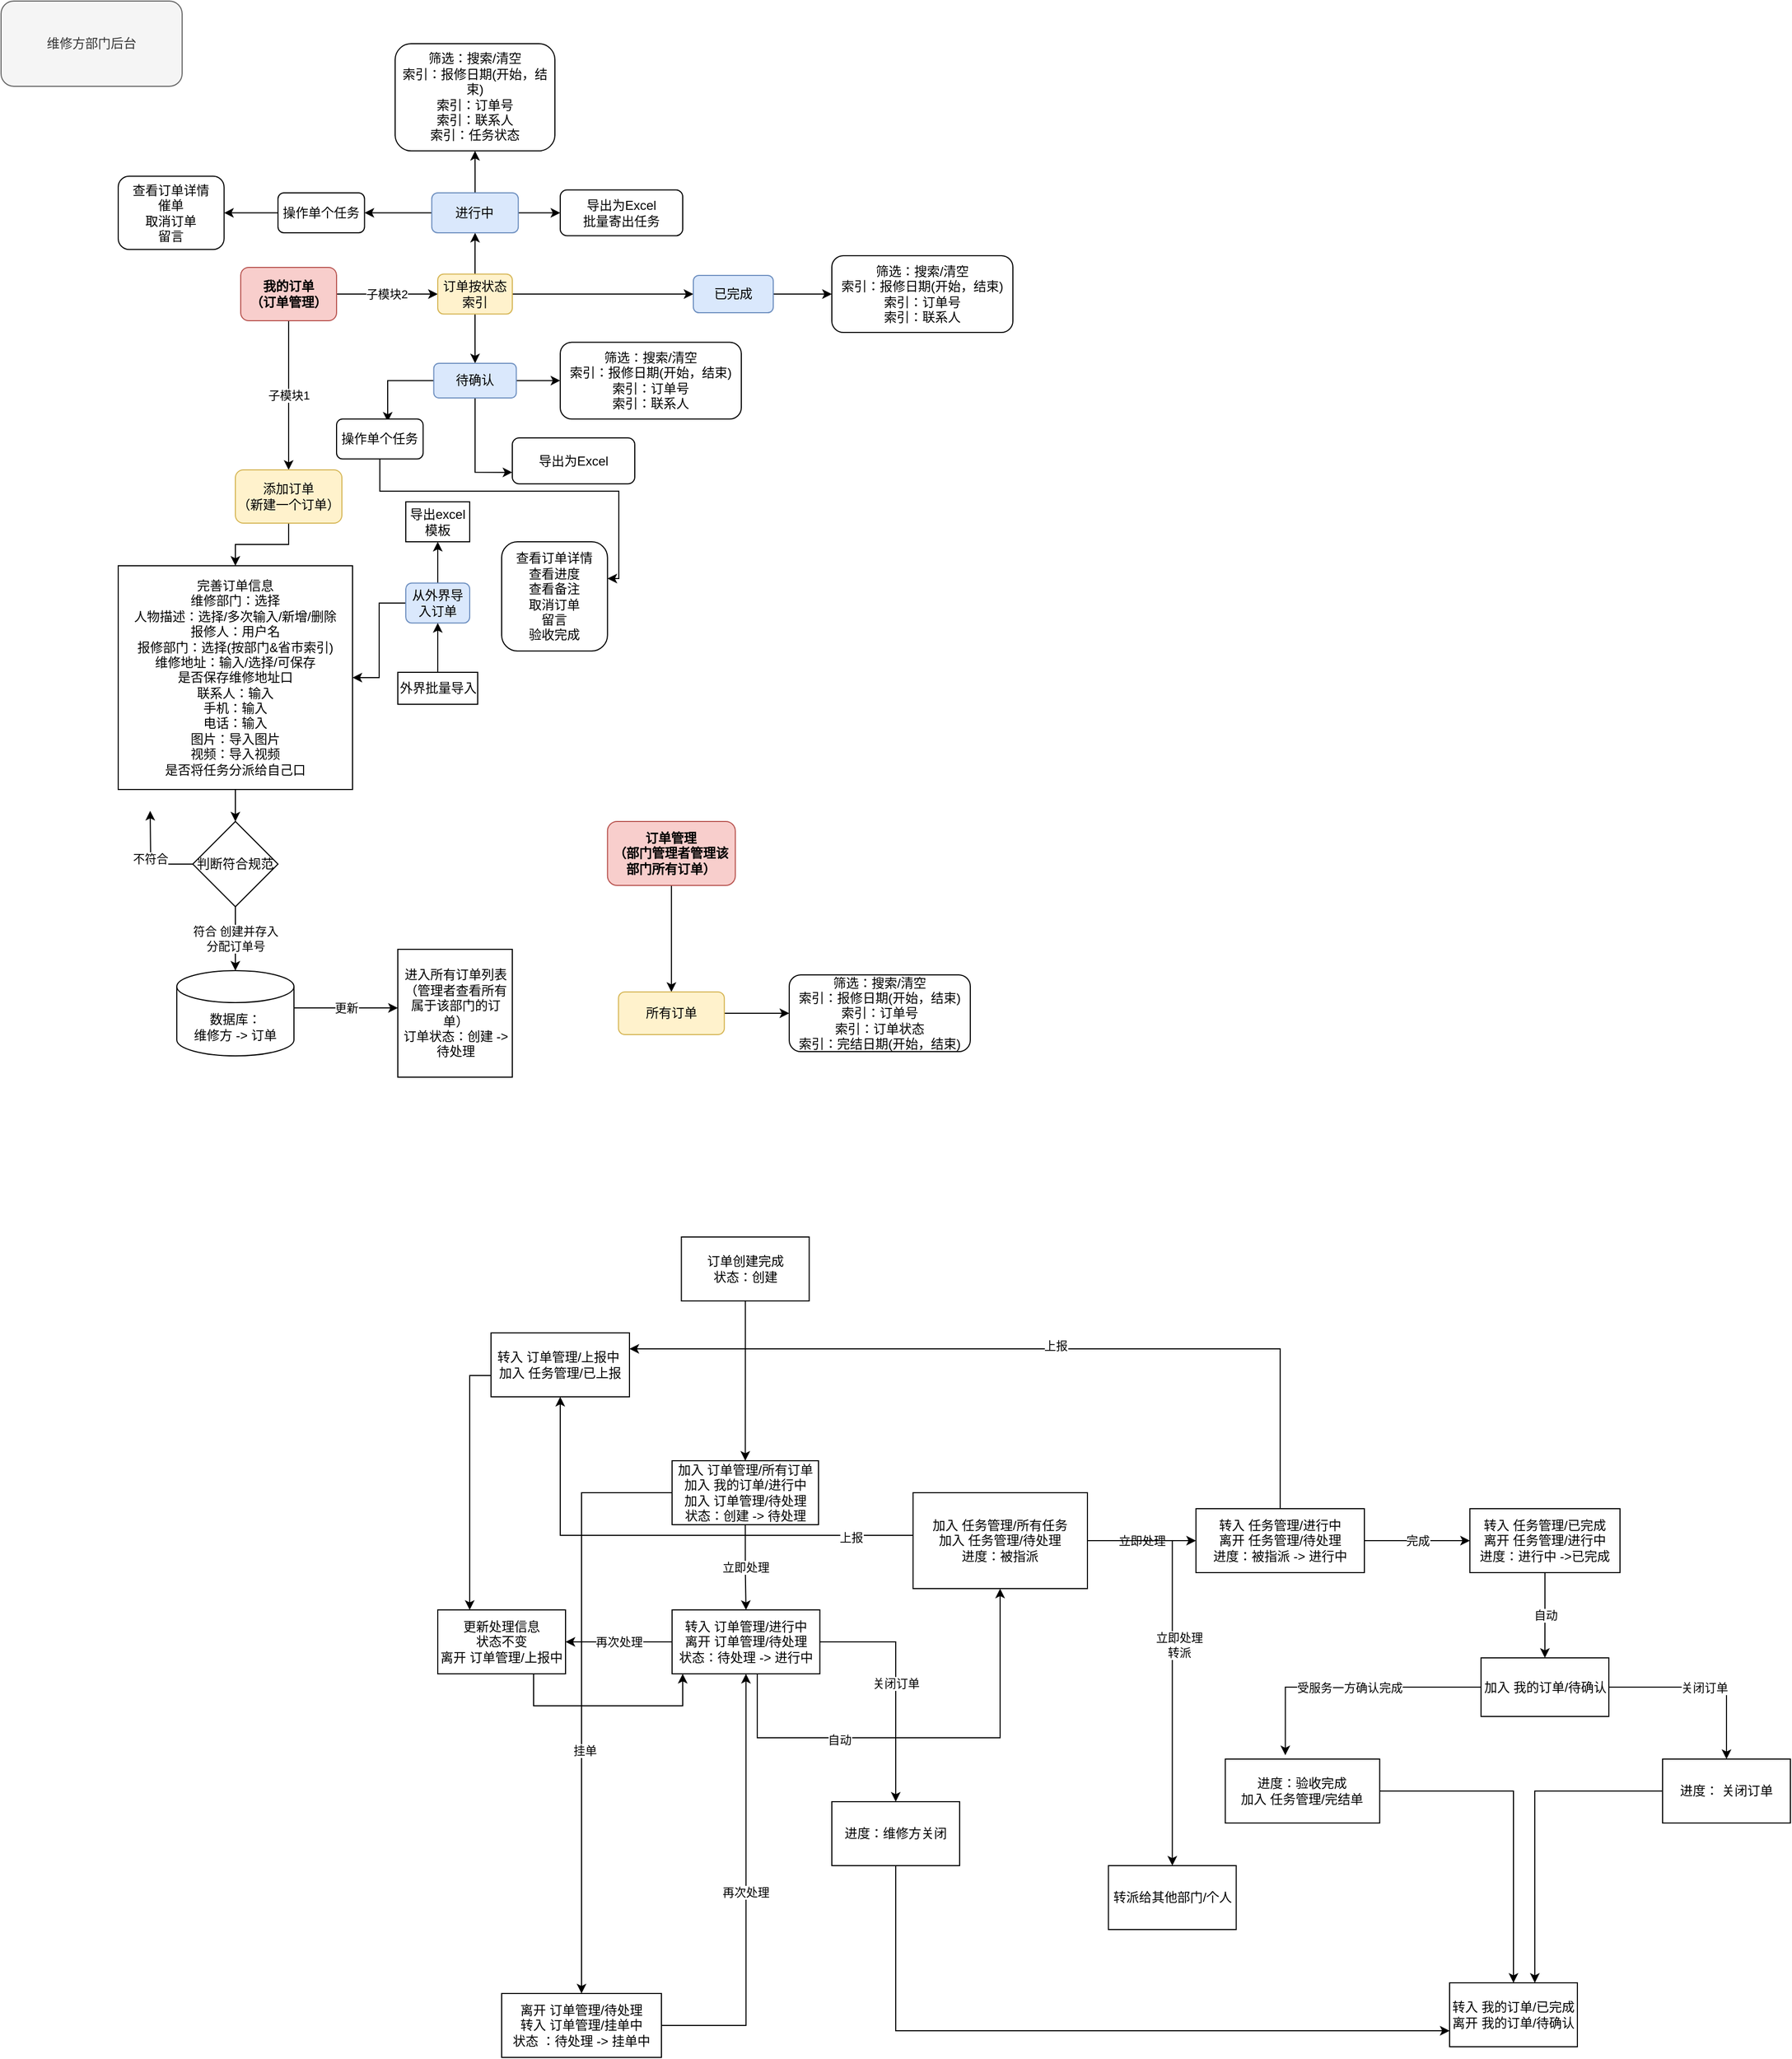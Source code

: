 <mxfile version="16.6.6" type="github">
  <diagram id="54ObcX62j0Vojws78k3j" name="第 1 页">
    <mxGraphModel dx="1422" dy="5439" grid="1" gridSize="10" guides="1" tooltips="1" connect="1" arrows="1" fold="1" page="1" pageScale="1" pageWidth="3300" pageHeight="4681" math="0" shadow="0">
      <root>
        <mxCell id="0" />
        <mxCell id="1" parent="0" />
        <mxCell id="uYWSh7QsJIrCf8qAet62-1" value="子模块1" style="edgeStyle=orthogonalEdgeStyle;rounded=0;orthogonalLoop=1;jettySize=auto;html=1;" parent="1" source="uYWSh7QsJIrCf8qAet62-3" target="uYWSh7QsJIrCf8qAet62-5" edge="1">
          <mxGeometry relative="1" as="geometry" />
        </mxCell>
        <mxCell id="uYWSh7QsJIrCf8qAet62-2" value="子模块2" style="edgeStyle=orthogonalEdgeStyle;rounded=0;orthogonalLoop=1;jettySize=auto;html=1;" parent="1" source="uYWSh7QsJIrCf8qAet62-3" target="uYWSh7QsJIrCf8qAet62-26" edge="1">
          <mxGeometry relative="1" as="geometry" />
        </mxCell>
        <mxCell id="uYWSh7QsJIrCf8qAet62-3" value="&lt;b&gt;我的订单&lt;br&gt;（订单管理）&lt;/b&gt;" style="rounded=1;whiteSpace=wrap;html=1;fillColor=#f8cecc;strokeColor=#b85450;" parent="1" vertex="1">
          <mxGeometry x="925" y="80" width="90" height="50" as="geometry" />
        </mxCell>
        <mxCell id="uYWSh7QsJIrCf8qAet62-4" value="" style="edgeStyle=orthogonalEdgeStyle;rounded=0;orthogonalLoop=1;jettySize=auto;html=1;" parent="1" source="uYWSh7QsJIrCf8qAet62-5" target="uYWSh7QsJIrCf8qAet62-7" edge="1">
          <mxGeometry relative="1" as="geometry" />
        </mxCell>
        <mxCell id="uYWSh7QsJIrCf8qAet62-5" value="添加订单&lt;br&gt;（新建一个订单）" style="rounded=1;whiteSpace=wrap;html=1;fillColor=#fff2cc;strokeColor=#d6b656;" parent="1" vertex="1">
          <mxGeometry x="920" y="270" width="100" height="50" as="geometry" />
        </mxCell>
        <mxCell id="uYWSh7QsJIrCf8qAet62-6" value="" style="edgeStyle=orthogonalEdgeStyle;rounded=0;orthogonalLoop=1;jettySize=auto;html=1;" parent="1" source="uYWSh7QsJIrCf8qAet62-7" target="uYWSh7QsJIrCf8qAet62-18" edge="1">
          <mxGeometry relative="1" as="geometry" />
        </mxCell>
        <mxCell id="uYWSh7QsJIrCf8qAet62-7" value="完善订单信息&lt;br&gt;维修部门：选择&lt;br&gt;人物描述：选择/多次输入/新增/删除&lt;br&gt;报修人：用户名&lt;br&gt;报修部门：选择(按部门&amp;amp;省市索引)&lt;br&gt;维修地址：输入/选择/可保存&lt;br&gt;是否保存维修地址口&lt;br&gt;联系人：输入&lt;br&gt;手机：输入&lt;br&gt;电话：输入&lt;br&gt;图片：导入图片&lt;br&gt;视频：导入视频&lt;br&gt;是否将任务分派给自己口&lt;br&gt;" style="whiteSpace=wrap;html=1;rounded=0;" parent="1" vertex="1">
          <mxGeometry x="810" y="360" width="220" height="210" as="geometry" />
        </mxCell>
        <mxCell id="uYWSh7QsJIrCf8qAet62-8" style="edgeStyle=orthogonalEdgeStyle;rounded=0;orthogonalLoop=1;jettySize=auto;html=1;exitX=0;exitY=0.5;exitDx=0;exitDy=0;entryX=1;entryY=0.5;entryDx=0;entryDy=0;" parent="1" source="uYWSh7QsJIrCf8qAet62-10" target="uYWSh7QsJIrCf8qAet62-7" edge="1">
          <mxGeometry relative="1" as="geometry">
            <mxPoint x="1060" y="383" as="targetPoint" />
          </mxGeometry>
        </mxCell>
        <mxCell id="uYWSh7QsJIrCf8qAet62-9" value="" style="edgeStyle=orthogonalEdgeStyle;rounded=0;orthogonalLoop=1;jettySize=auto;html=1;" parent="1" source="uYWSh7QsJIrCf8qAet62-10" target="uYWSh7QsJIrCf8qAet62-11" edge="1">
          <mxGeometry relative="1" as="geometry" />
        </mxCell>
        <mxCell id="uYWSh7QsJIrCf8qAet62-10" value="从外界导入订单" style="rounded=1;whiteSpace=wrap;html=1;fillColor=#dae8fc;strokeColor=#6c8ebf;" parent="1" vertex="1">
          <mxGeometry x="1080" y="376.25" width="60" height="37.5" as="geometry" />
        </mxCell>
        <mxCell id="uYWSh7QsJIrCf8qAet62-11" value="导出excel模板" style="whiteSpace=wrap;html=1;rounded=0;" parent="1" vertex="1">
          <mxGeometry x="1080" y="300" width="60" height="37.5" as="geometry" />
        </mxCell>
        <mxCell id="uYWSh7QsJIrCf8qAet62-12" style="edgeStyle=orthogonalEdgeStyle;rounded=0;orthogonalLoop=1;jettySize=auto;html=1;entryX=0.5;entryY=1;entryDx=0;entryDy=0;" parent="1" source="uYWSh7QsJIrCf8qAet62-13" target="uYWSh7QsJIrCf8qAet62-10" edge="1">
          <mxGeometry relative="1" as="geometry" />
        </mxCell>
        <mxCell id="uYWSh7QsJIrCf8qAet62-13" value="外界批量导入" style="rounded=0;whiteSpace=wrap;html=1;" parent="1" vertex="1">
          <mxGeometry x="1072.5" y="460" width="75" height="30" as="geometry" />
        </mxCell>
        <mxCell id="uYWSh7QsJIrCf8qAet62-14" value="更新" style="edgeStyle=orthogonalEdgeStyle;rounded=0;orthogonalLoop=1;jettySize=auto;html=1;" parent="1" source="uYWSh7QsJIrCf8qAet62-15" target="uYWSh7QsJIrCf8qAet62-20" edge="1">
          <mxGeometry relative="1" as="geometry">
            <Array as="points">
              <mxPoint x="1000" y="775" />
              <mxPoint x="1000" y="775" />
            </Array>
          </mxGeometry>
        </mxCell>
        <mxCell id="uYWSh7QsJIrCf8qAet62-15" value="数据库：&lt;br&gt;维修方 -&amp;gt; 订单&lt;br&gt;" style="shape=cylinder3;whiteSpace=wrap;html=1;boundedLbl=1;backgroundOutline=1;size=15;rounded=0;" parent="1" vertex="1">
          <mxGeometry x="865" y="740" width="110" height="80" as="geometry" />
        </mxCell>
        <mxCell id="uYWSh7QsJIrCf8qAet62-16" value="不符合" style="edgeStyle=orthogonalEdgeStyle;rounded=0;orthogonalLoop=1;jettySize=auto;html=1;" parent="1" source="uYWSh7QsJIrCf8qAet62-18" edge="1">
          <mxGeometry relative="1" as="geometry">
            <mxPoint x="840" y="590" as="targetPoint" />
          </mxGeometry>
        </mxCell>
        <mxCell id="uYWSh7QsJIrCf8qAet62-17" value="符合 创建并存入&lt;br&gt;分配订单号" style="edgeStyle=orthogonalEdgeStyle;rounded=0;orthogonalLoop=1;jettySize=auto;html=1;" parent="1" source="uYWSh7QsJIrCf8qAet62-18" target="uYWSh7QsJIrCf8qAet62-15" edge="1">
          <mxGeometry relative="1" as="geometry" />
        </mxCell>
        <mxCell id="uYWSh7QsJIrCf8qAet62-18" value="判断符合规范" style="rhombus;whiteSpace=wrap;html=1;rounded=0;" parent="1" vertex="1">
          <mxGeometry x="880" y="600" width="80" height="80" as="geometry" />
        </mxCell>
        <mxCell id="uYWSh7QsJIrCf8qAet62-19" value="维修方部门后台" style="rounded=1;whiteSpace=wrap;html=1;fillColor=#f5f5f5;fontColor=#333333;strokeColor=#666666;" parent="1" vertex="1">
          <mxGeometry x="700" y="-170" width="170" height="80" as="geometry" />
        </mxCell>
        <mxCell id="uYWSh7QsJIrCf8qAet62-20" value="进入所有订单列表&lt;br&gt;（管理者查看所有属于该部门的订单）&lt;br&gt;订单状态：创建 -&amp;gt; 待处理" style="rounded=0;whiteSpace=wrap;html=1;" parent="1" vertex="1">
          <mxGeometry x="1072.5" y="720" width="107.5" height="120" as="geometry" />
        </mxCell>
        <mxCell id="uYWSh7QsJIrCf8qAet62-21" value="" style="edgeStyle=orthogonalEdgeStyle;rounded=0;orthogonalLoop=1;jettySize=auto;html=1;" parent="1" source="uYWSh7QsJIrCf8qAet62-22" target="uYWSh7QsJIrCf8qAet62-50" edge="1">
          <mxGeometry relative="1" as="geometry" />
        </mxCell>
        <mxCell id="uYWSh7QsJIrCf8qAet62-22" value="&lt;b&gt;订单管理&lt;br&gt;（部门管理者管理该部门所有订单）&lt;/b&gt;" style="rounded=1;whiteSpace=wrap;html=1;fillColor=#f8cecc;strokeColor=#b85450;" parent="1" vertex="1">
          <mxGeometry x="1269.38" y="600" width="120" height="60" as="geometry" />
        </mxCell>
        <mxCell id="uYWSh7QsJIrCf8qAet62-23" value="" style="edgeStyle=orthogonalEdgeStyle;rounded=0;orthogonalLoop=1;jettySize=auto;html=1;" parent="1" source="uYWSh7QsJIrCf8qAet62-26" target="uYWSh7QsJIrCf8qAet62-28" edge="1">
          <mxGeometry relative="1" as="geometry" />
        </mxCell>
        <mxCell id="uYWSh7QsJIrCf8qAet62-24" value="" style="edgeStyle=orthogonalEdgeStyle;rounded=0;orthogonalLoop=1;jettySize=auto;html=1;" parent="1" source="uYWSh7QsJIrCf8qAet62-26" target="uYWSh7QsJIrCf8qAet62-32" edge="1">
          <mxGeometry relative="1" as="geometry" />
        </mxCell>
        <mxCell id="uYWSh7QsJIrCf8qAet62-25" value="" style="edgeStyle=orthogonalEdgeStyle;rounded=0;orthogonalLoop=1;jettySize=auto;html=1;" parent="1" source="uYWSh7QsJIrCf8qAet62-26" target="uYWSh7QsJIrCf8qAet62-36" edge="1">
          <mxGeometry relative="1" as="geometry" />
        </mxCell>
        <mxCell id="uYWSh7QsJIrCf8qAet62-26" value="订单按状态&lt;br&gt;索引" style="whiteSpace=wrap;html=1;rounded=1;fillColor=#fff2cc;strokeColor=#d6b656;" parent="1" vertex="1">
          <mxGeometry x="1110" y="86.25" width="70" height="37.5" as="geometry" />
        </mxCell>
        <mxCell id="uYWSh7QsJIrCf8qAet62-27" value="" style="edgeStyle=orthogonalEdgeStyle;rounded=0;orthogonalLoop=1;jettySize=auto;html=1;" parent="1" source="uYWSh7QsJIrCf8qAet62-28" target="uYWSh7QsJIrCf8qAet62-47" edge="1">
          <mxGeometry relative="1" as="geometry" />
        </mxCell>
        <mxCell id="uYWSh7QsJIrCf8qAet62-28" value="已完成" style="whiteSpace=wrap;html=1;rounded=1;fillColor=#dae8fc;strokeColor=#6c8ebf;" parent="1" vertex="1">
          <mxGeometry x="1350" y="87.5" width="75" height="35" as="geometry" />
        </mxCell>
        <mxCell id="uYWSh7QsJIrCf8qAet62-29" value="" style="edgeStyle=orthogonalEdgeStyle;rounded=0;orthogonalLoop=1;jettySize=auto;html=1;" parent="1" source="uYWSh7QsJIrCf8qAet62-32" edge="1">
          <mxGeometry relative="1" as="geometry">
            <mxPoint x="1225" y="186.2" as="targetPoint" />
          </mxGeometry>
        </mxCell>
        <mxCell id="uYWSh7QsJIrCf8qAet62-30" style="edgeStyle=orthogonalEdgeStyle;rounded=0;orthogonalLoop=1;jettySize=auto;html=1;entryX=0;entryY=0.75;entryDx=0;entryDy=0;" parent="1" source="uYWSh7QsJIrCf8qAet62-32" target="uYWSh7QsJIrCf8qAet62-43" edge="1">
          <mxGeometry relative="1" as="geometry" />
        </mxCell>
        <mxCell id="uYWSh7QsJIrCf8qAet62-31" style="edgeStyle=orthogonalEdgeStyle;rounded=0;orthogonalLoop=1;jettySize=auto;html=1;entryX=0.591;entryY=0.067;entryDx=0;entryDy=0;entryPerimeter=0;" parent="1" source="uYWSh7QsJIrCf8qAet62-32" target="uYWSh7QsJIrCf8qAet62-45" edge="1">
          <mxGeometry relative="1" as="geometry" />
        </mxCell>
        <mxCell id="uYWSh7QsJIrCf8qAet62-32" value="待确认" style="whiteSpace=wrap;html=1;rounded=1;fillColor=#dae8fc;strokeColor=#6c8ebf;" parent="1" vertex="1">
          <mxGeometry x="1106.25" y="170" width="77.5" height="32.5" as="geometry" />
        </mxCell>
        <mxCell id="uYWSh7QsJIrCf8qAet62-33" value="" style="edgeStyle=orthogonalEdgeStyle;rounded=0;orthogonalLoop=1;jettySize=auto;html=1;" parent="1" source="uYWSh7QsJIrCf8qAet62-36" target="uYWSh7QsJIrCf8qAet62-37" edge="1">
          <mxGeometry relative="1" as="geometry" />
        </mxCell>
        <mxCell id="uYWSh7QsJIrCf8qAet62-34" value="" style="edgeStyle=orthogonalEdgeStyle;rounded=0;orthogonalLoop=1;jettySize=auto;html=1;" parent="1" source="uYWSh7QsJIrCf8qAet62-36" target="uYWSh7QsJIrCf8qAet62-38" edge="1">
          <mxGeometry relative="1" as="geometry" />
        </mxCell>
        <mxCell id="uYWSh7QsJIrCf8qAet62-35" value="" style="edgeStyle=orthogonalEdgeStyle;rounded=0;orthogonalLoop=1;jettySize=auto;html=1;" parent="1" source="uYWSh7QsJIrCf8qAet62-36" target="uYWSh7QsJIrCf8qAet62-40" edge="1">
          <mxGeometry relative="1" as="geometry" />
        </mxCell>
        <mxCell id="uYWSh7QsJIrCf8qAet62-36" value="进行中" style="whiteSpace=wrap;html=1;rounded=1;fillColor=#dae8fc;strokeColor=#6c8ebf;" parent="1" vertex="1">
          <mxGeometry x="1104.38" y="10" width="81.25" height="37.5" as="geometry" />
        </mxCell>
        <mxCell id="uYWSh7QsJIrCf8qAet62-37" value="筛选：搜索/清空&lt;br&gt;索引：报修日期(开始，结束)&lt;br&gt;索引：订单号&lt;br&gt;索引：联系人&lt;br&gt;索引：任务状态" style="whiteSpace=wrap;html=1;rounded=1;" parent="1" vertex="1">
          <mxGeometry x="1070" y="-130" width="150.01" height="100.63" as="geometry" />
        </mxCell>
        <mxCell id="uYWSh7QsJIrCf8qAet62-38" value="导出为Excel&lt;br&gt;批量寄出任务" style="whiteSpace=wrap;html=1;rounded=1;" parent="1" vertex="1">
          <mxGeometry x="1225" y="7.19" width="115" height="43.12" as="geometry" />
        </mxCell>
        <mxCell id="uYWSh7QsJIrCf8qAet62-39" value="" style="edgeStyle=orthogonalEdgeStyle;rounded=0;orthogonalLoop=1;jettySize=auto;html=1;" parent="1" source="uYWSh7QsJIrCf8qAet62-40" target="uYWSh7QsJIrCf8qAet62-41" edge="1">
          <mxGeometry relative="1" as="geometry" />
        </mxCell>
        <mxCell id="uYWSh7QsJIrCf8qAet62-40" value="操作单个任务" style="whiteSpace=wrap;html=1;rounded=1;" parent="1" vertex="1">
          <mxGeometry x="960" y="10" width="81.25" height="37.5" as="geometry" />
        </mxCell>
        <mxCell id="uYWSh7QsJIrCf8qAet62-41" value="查看订单详情&lt;br&gt;催单&lt;br&gt;取消订单&lt;br&gt;留言" style="whiteSpace=wrap;html=1;rounded=1;" parent="1" vertex="1">
          <mxGeometry x="810" y="-5.62" width="99.38" height="68.75" as="geometry" />
        </mxCell>
        <mxCell id="uYWSh7QsJIrCf8qAet62-42" value="筛选：搜索/清空&lt;br&gt;索引：报修日期(开始，结束)&lt;br&gt;索引：订单号&lt;br&gt;索引：联系人" style="whiteSpace=wrap;html=1;rounded=1;" parent="1" vertex="1">
          <mxGeometry x="1225" y="150.24" width="170.01" height="72.03" as="geometry" />
        </mxCell>
        <mxCell id="uYWSh7QsJIrCf8qAet62-43" value="导出为Excel&lt;br&gt;" style="whiteSpace=wrap;html=1;rounded=1;" parent="1" vertex="1">
          <mxGeometry x="1180" y="240" width="115" height="43.12" as="geometry" />
        </mxCell>
        <mxCell id="uYWSh7QsJIrCf8qAet62-44" value="" style="edgeStyle=orthogonalEdgeStyle;rounded=0;orthogonalLoop=1;jettySize=auto;html=1;" parent="1" source="uYWSh7QsJIrCf8qAet62-45" target="uYWSh7QsJIrCf8qAet62-46" edge="1">
          <mxGeometry relative="1" as="geometry">
            <Array as="points">
              <mxPoint x="1056" y="290" />
              <mxPoint x="1280" y="290" />
              <mxPoint x="1280" y="372" />
            </Array>
          </mxGeometry>
        </mxCell>
        <mxCell id="uYWSh7QsJIrCf8qAet62-45" value="操作单个任务" style="whiteSpace=wrap;html=1;rounded=1;" parent="1" vertex="1">
          <mxGeometry x="1015" y="222.27" width="81.25" height="37.5" as="geometry" />
        </mxCell>
        <mxCell id="uYWSh7QsJIrCf8qAet62-46" value="查看订单详情&lt;br&gt;查看进度&lt;br&gt;查看备注&lt;br&gt;取消订单&lt;br&gt;留言&lt;br&gt;验收完成" style="whiteSpace=wrap;html=1;rounded=1;" parent="1" vertex="1">
          <mxGeometry x="1170" y="337.5" width="99.38" height="102.5" as="geometry" />
        </mxCell>
        <mxCell id="uYWSh7QsJIrCf8qAet62-47" value="筛选：搜索/清空&lt;br&gt;索引：报修日期(开始，结束)&lt;br&gt;索引：订单号&lt;br&gt;索引：联系人" style="whiteSpace=wrap;html=1;rounded=1;" parent="1" vertex="1">
          <mxGeometry x="1480" y="68.98" width="170.01" height="72.03" as="geometry" />
        </mxCell>
        <mxCell id="uYWSh7QsJIrCf8qAet62-48" value="筛选：搜索/清空&lt;br&gt;索引：报修日期(开始，结束)&lt;br&gt;索引：订单号&lt;br&gt;索引：订单状态&lt;br&gt;索引：完结日期(开始，结束)" style="whiteSpace=wrap;html=1;rounded=1;" parent="1" vertex="1">
          <mxGeometry x="1440" y="743.99" width="170.01" height="72.03" as="geometry" />
        </mxCell>
        <mxCell id="uYWSh7QsJIrCf8qAet62-49" value="" style="edgeStyle=orthogonalEdgeStyle;rounded=0;orthogonalLoop=1;jettySize=auto;html=1;" parent="1" source="uYWSh7QsJIrCf8qAet62-50" target="uYWSh7QsJIrCf8qAet62-48" edge="1">
          <mxGeometry relative="1" as="geometry" />
        </mxCell>
        <mxCell id="uYWSh7QsJIrCf8qAet62-50" value="所有订单" style="whiteSpace=wrap;html=1;fillColor=#fff2cc;strokeColor=#d6b656;rounded=1;" parent="1" vertex="1">
          <mxGeometry x="1279.69" y="760" width="99.38" height="40" as="geometry" />
        </mxCell>
        <mxCell id="q0cfvFapjOwA4wBEMSCG-1" value="" style="edgeStyle=orthogonalEdgeStyle;rounded=0;orthogonalLoop=1;jettySize=auto;html=1;" edge="1" parent="1" source="q0cfvFapjOwA4wBEMSCG-2" target="q0cfvFapjOwA4wBEMSCG-4">
          <mxGeometry relative="1" as="geometry" />
        </mxCell>
        <mxCell id="q0cfvFapjOwA4wBEMSCG-2" value="订单创建完成&lt;br&gt;状态：创建" style="rounded=0;whiteSpace=wrap;html=1;" vertex="1" parent="1">
          <mxGeometry x="1338.75" y="990" width="120" height="60" as="geometry" />
        </mxCell>
        <mxCell id="q0cfvFapjOwA4wBEMSCG-3" value="立即处理" style="edgeStyle=orthogonalEdgeStyle;rounded=0;orthogonalLoop=1;jettySize=auto;html=1;" edge="1" parent="1" source="q0cfvFapjOwA4wBEMSCG-4" target="q0cfvFapjOwA4wBEMSCG-11">
          <mxGeometry relative="1" as="geometry" />
        </mxCell>
        <mxCell id="q0cfvFapjOwA4wBEMSCG-4" value="加入 订单管理/所有订单&lt;br&gt;加入 我的订单/进行中&lt;br&gt;加入 订单管理/待处理&lt;br&gt;状态：创建 -&amp;gt; 待处理" style="whiteSpace=wrap;html=1;rounded=0;" vertex="1" parent="1">
          <mxGeometry x="1330" y="1200" width="137.5" height="60" as="geometry" />
        </mxCell>
        <mxCell id="q0cfvFapjOwA4wBEMSCG-5" value="再次处理" style="edgeStyle=orthogonalEdgeStyle;rounded=0;orthogonalLoop=1;jettySize=auto;html=1;" edge="1" parent="1" source="q0cfvFapjOwA4wBEMSCG-11" target="q0cfvFapjOwA4wBEMSCG-13">
          <mxGeometry relative="1" as="geometry" />
        </mxCell>
        <mxCell id="q0cfvFapjOwA4wBEMSCG-6" value="关闭订单" style="edgeStyle=orthogonalEdgeStyle;rounded=0;orthogonalLoop=1;jettySize=auto;html=1;" edge="1" parent="1" source="q0cfvFapjOwA4wBEMSCG-11" target="q0cfvFapjOwA4wBEMSCG-15">
          <mxGeometry relative="1" as="geometry">
            <Array as="points">
              <mxPoint x="1530" y="1370" />
              <mxPoint x="1530" y="1370" />
            </Array>
          </mxGeometry>
        </mxCell>
        <mxCell id="q0cfvFapjOwA4wBEMSCG-7" value="" style="edgeStyle=orthogonalEdgeStyle;rounded=0;orthogonalLoop=1;jettySize=auto;html=1;exitX=0.562;exitY=0.983;exitDx=0;exitDy=0;exitPerimeter=0;" edge="1" parent="1" source="q0cfvFapjOwA4wBEMSCG-11" target="q0cfvFapjOwA4wBEMSCG-21">
          <mxGeometry relative="1" as="geometry">
            <mxPoint x="1410" y="1410" as="sourcePoint" />
            <Array as="points">
              <mxPoint x="1410" y="1399" />
              <mxPoint x="1410" y="1460" />
              <mxPoint x="1638" y="1460" />
            </Array>
          </mxGeometry>
        </mxCell>
        <mxCell id="q0cfvFapjOwA4wBEMSCG-8" value="自动" style="edgeLabel;html=1;align=center;verticalAlign=middle;resizable=0;points=[];" vertex="1" connectable="0" parent="q0cfvFapjOwA4wBEMSCG-7">
          <mxGeometry x="-0.35" y="-2" relative="1" as="geometry">
            <mxPoint as="offset" />
          </mxGeometry>
        </mxCell>
        <mxCell id="q0cfvFapjOwA4wBEMSCG-9" style="edgeStyle=orthogonalEdgeStyle;rounded=0;orthogonalLoop=1;jettySize=auto;html=1;entryX=0.5;entryY=0;entryDx=0;entryDy=0;exitX=0;exitY=0.5;exitDx=0;exitDy=0;" edge="1" parent="1" source="q0cfvFapjOwA4wBEMSCG-4" target="q0cfvFapjOwA4wBEMSCG-35">
          <mxGeometry relative="1" as="geometry">
            <Array as="points">
              <mxPoint x="1245" y="1230" />
            </Array>
          </mxGeometry>
        </mxCell>
        <mxCell id="q0cfvFapjOwA4wBEMSCG-10" value="挂单" style="edgeLabel;html=1;align=center;verticalAlign=middle;resizable=0;points=[];" vertex="1" connectable="0" parent="q0cfvFapjOwA4wBEMSCG-9">
          <mxGeometry x="0.179" y="3" relative="1" as="geometry">
            <mxPoint as="offset" />
          </mxGeometry>
        </mxCell>
        <mxCell id="q0cfvFapjOwA4wBEMSCG-11" value="转入 订单管理/进行中&lt;br&gt;离开 订单管理/待处理&lt;br&gt;状态：待处理 -&amp;gt; 进行中" style="whiteSpace=wrap;html=1;rounded=0;" vertex="1" parent="1">
          <mxGeometry x="1330" y="1340" width="138.75" height="60" as="geometry" />
        </mxCell>
        <mxCell id="q0cfvFapjOwA4wBEMSCG-12" style="edgeStyle=orthogonalEdgeStyle;rounded=0;orthogonalLoop=1;jettySize=auto;html=1;entryX=0.072;entryY=1;entryDx=0;entryDy=0;entryPerimeter=0;" edge="1" parent="1" source="q0cfvFapjOwA4wBEMSCG-13" target="q0cfvFapjOwA4wBEMSCG-11">
          <mxGeometry relative="1" as="geometry">
            <mxPoint x="1340" y="1470" as="targetPoint" />
            <Array as="points">
              <mxPoint x="1200" y="1430" />
              <mxPoint x="1340" y="1430" />
            </Array>
          </mxGeometry>
        </mxCell>
        <mxCell id="q0cfvFapjOwA4wBEMSCG-13" value="更新处理信息&lt;br&gt;状态不变&lt;br&gt;离开 订单管理/上报中" style="rounded=0;whiteSpace=wrap;html=1;" vertex="1" parent="1">
          <mxGeometry x="1110" y="1340" width="120" height="60" as="geometry" />
        </mxCell>
        <mxCell id="q0cfvFapjOwA4wBEMSCG-14" style="edgeStyle=orthogonalEdgeStyle;rounded=0;orthogonalLoop=1;jettySize=auto;html=1;entryX=0;entryY=0.75;entryDx=0;entryDy=0;" edge="1" parent="1" source="q0cfvFapjOwA4wBEMSCG-15" target="q0cfvFapjOwA4wBEMSCG-33">
          <mxGeometry relative="1" as="geometry">
            <Array as="points">
              <mxPoint x="1540" y="1735" />
            </Array>
          </mxGeometry>
        </mxCell>
        <mxCell id="q0cfvFapjOwA4wBEMSCG-15" value="进度：维修方关闭" style="whiteSpace=wrap;html=1;rounded=0;" vertex="1" parent="1">
          <mxGeometry x="1479.995" y="1520" width="120" height="60" as="geometry" />
        </mxCell>
        <mxCell id="q0cfvFapjOwA4wBEMSCG-16" value="立即处理" style="edgeStyle=orthogonalEdgeStyle;rounded=0;orthogonalLoop=1;jettySize=auto;html=1;" edge="1" parent="1" source="q0cfvFapjOwA4wBEMSCG-21" target="q0cfvFapjOwA4wBEMSCG-25">
          <mxGeometry relative="1" as="geometry" />
        </mxCell>
        <mxCell id="q0cfvFapjOwA4wBEMSCG-17" value="" style="edgeStyle=orthogonalEdgeStyle;rounded=0;orthogonalLoop=1;jettySize=auto;html=1;" edge="1" parent="1" source="q0cfvFapjOwA4wBEMSCG-21" target="q0cfvFapjOwA4wBEMSCG-29">
          <mxGeometry relative="1" as="geometry">
            <Array as="points">
              <mxPoint x="1225" y="1270" />
            </Array>
          </mxGeometry>
        </mxCell>
        <mxCell id="q0cfvFapjOwA4wBEMSCG-18" value="上报" style="edgeLabel;html=1;align=center;verticalAlign=middle;resizable=0;points=[];" vertex="1" connectable="0" parent="q0cfvFapjOwA4wBEMSCG-17">
          <mxGeometry x="-0.747" y="2" relative="1" as="geometry">
            <mxPoint as="offset" />
          </mxGeometry>
        </mxCell>
        <mxCell id="q0cfvFapjOwA4wBEMSCG-19" style="edgeStyle=orthogonalEdgeStyle;rounded=0;orthogonalLoop=1;jettySize=auto;html=1;" edge="1" parent="1" source="q0cfvFapjOwA4wBEMSCG-21" target="q0cfvFapjOwA4wBEMSCG-40">
          <mxGeometry relative="1" as="geometry">
            <mxPoint x="1740.0" y="1500" as="targetPoint" />
          </mxGeometry>
        </mxCell>
        <mxCell id="q0cfvFapjOwA4wBEMSCG-20" value="立即处理&lt;br&gt;转派" style="edgeLabel;html=1;align=center;verticalAlign=middle;resizable=0;points=[];" vertex="1" connectable="0" parent="q0cfvFapjOwA4wBEMSCG-19">
          <mxGeometry x="-0.076" y="6" relative="1" as="geometry">
            <mxPoint as="offset" />
          </mxGeometry>
        </mxCell>
        <mxCell id="q0cfvFapjOwA4wBEMSCG-21" value="加入 任务管理/所有任务&lt;br&gt;加入 任务管理/待处理&lt;br&gt;进度：被指派" style="whiteSpace=wrap;html=1;rounded=0;" vertex="1" parent="1">
          <mxGeometry x="1556.25" y="1230" width="163.75" height="90" as="geometry" />
        </mxCell>
        <mxCell id="q0cfvFapjOwA4wBEMSCG-22" value="完成" style="edgeStyle=orthogonalEdgeStyle;rounded=0;orthogonalLoop=1;jettySize=auto;html=1;" edge="1" parent="1" source="q0cfvFapjOwA4wBEMSCG-25" target="q0cfvFapjOwA4wBEMSCG-27">
          <mxGeometry relative="1" as="geometry" />
        </mxCell>
        <mxCell id="q0cfvFapjOwA4wBEMSCG-23" style="edgeStyle=orthogonalEdgeStyle;rounded=0;orthogonalLoop=1;jettySize=auto;html=1;entryX=1;entryY=0.25;entryDx=0;entryDy=0;" edge="1" parent="1" source="q0cfvFapjOwA4wBEMSCG-25" target="q0cfvFapjOwA4wBEMSCG-29">
          <mxGeometry relative="1" as="geometry">
            <mxPoint x="1900.945" y="940" as="targetPoint" />
            <Array as="points">
              <mxPoint x="1901" y="1095" />
            </Array>
          </mxGeometry>
        </mxCell>
        <mxCell id="q0cfvFapjOwA4wBEMSCG-24" value="上报" style="edgeLabel;html=1;align=center;verticalAlign=middle;resizable=0;points=[];" vertex="1" connectable="0" parent="q0cfvFapjOwA4wBEMSCG-23">
          <mxGeometry x="-0.051" y="-3" relative="1" as="geometry">
            <mxPoint as="offset" />
          </mxGeometry>
        </mxCell>
        <mxCell id="q0cfvFapjOwA4wBEMSCG-25" value="转入 任务管理/进行中&lt;br&gt;离开 任务管理/待处理&lt;br&gt;进度：被指派 -&amp;gt; 进行中" style="whiteSpace=wrap;html=1;rounded=0;" vertex="1" parent="1">
          <mxGeometry x="1821.88" y="1245" width="158.13" height="60" as="geometry" />
        </mxCell>
        <mxCell id="q0cfvFapjOwA4wBEMSCG-26" value="自动" style="edgeStyle=orthogonalEdgeStyle;rounded=0;orthogonalLoop=1;jettySize=auto;html=1;" edge="1" parent="1" source="q0cfvFapjOwA4wBEMSCG-27" target="q0cfvFapjOwA4wBEMSCG-32">
          <mxGeometry relative="1" as="geometry" />
        </mxCell>
        <mxCell id="q0cfvFapjOwA4wBEMSCG-27" value="转入 任务管理/已完成&lt;br&gt;离开 任务管理/进行中&lt;br&gt;进度：进行中 -&amp;gt;已完成" style="whiteSpace=wrap;html=1;rounded=0;" vertex="1" parent="1">
          <mxGeometry x="2079.08" y="1245" width="140.92" height="60" as="geometry" />
        </mxCell>
        <mxCell id="q0cfvFapjOwA4wBEMSCG-28" style="edgeStyle=orthogonalEdgeStyle;rounded=0;orthogonalLoop=1;jettySize=auto;html=1;entryX=0.25;entryY=0;entryDx=0;entryDy=0;" edge="1" parent="1" source="q0cfvFapjOwA4wBEMSCG-29" target="q0cfvFapjOwA4wBEMSCG-13">
          <mxGeometry relative="1" as="geometry">
            <mxPoint x="1140" y="1320" as="targetPoint" />
            <Array as="points">
              <mxPoint x="1140" y="1120" />
            </Array>
          </mxGeometry>
        </mxCell>
        <mxCell id="q0cfvFapjOwA4wBEMSCG-29" value="转入 订单管理/上报中&amp;nbsp;&lt;br&gt;加入 任务管理/已上报" style="whiteSpace=wrap;html=1;rounded=0;" vertex="1" parent="1">
          <mxGeometry x="1160" y="1080" width="130.01" height="60" as="geometry" />
        </mxCell>
        <mxCell id="q0cfvFapjOwA4wBEMSCG-30" value="关闭订单" style="edgeStyle=orthogonalEdgeStyle;rounded=0;orthogonalLoop=1;jettySize=auto;html=1;" edge="1" parent="1" source="q0cfvFapjOwA4wBEMSCG-32" target="q0cfvFapjOwA4wBEMSCG-37">
          <mxGeometry relative="1" as="geometry" />
        </mxCell>
        <mxCell id="q0cfvFapjOwA4wBEMSCG-31" value="受服务一方确认完成" style="edgeStyle=orthogonalEdgeStyle;rounded=0;orthogonalLoop=1;jettySize=auto;html=1;entryX=0.389;entryY=-0.06;entryDx=0;entryDy=0;entryPerimeter=0;" edge="1" parent="1" source="q0cfvFapjOwA4wBEMSCG-32" target="q0cfvFapjOwA4wBEMSCG-39">
          <mxGeometry relative="1" as="geometry" />
        </mxCell>
        <mxCell id="q0cfvFapjOwA4wBEMSCG-32" value="加入 我的订单/待确认" style="whiteSpace=wrap;html=1;rounded=0;" vertex="1" parent="1">
          <mxGeometry x="2089.54" y="1385" width="120" height="55" as="geometry" />
        </mxCell>
        <mxCell id="q0cfvFapjOwA4wBEMSCG-33" value="转入 我的订单/已完成&lt;br&gt;离开 我的订单/待确认" style="whiteSpace=wrap;html=1;rounded=0;" vertex="1" parent="1">
          <mxGeometry x="2060" y="1690" width="120" height="60" as="geometry" />
        </mxCell>
        <mxCell id="q0cfvFapjOwA4wBEMSCG-34" value="再次处理" style="edgeStyle=orthogonalEdgeStyle;rounded=0;orthogonalLoop=1;jettySize=auto;html=1;entryX=0.5;entryY=1;entryDx=0;entryDy=0;" edge="1" parent="1" source="q0cfvFapjOwA4wBEMSCG-35" target="q0cfvFapjOwA4wBEMSCG-11">
          <mxGeometry relative="1" as="geometry">
            <mxPoint x="1399.941" y="1650" as="targetPoint" />
          </mxGeometry>
        </mxCell>
        <mxCell id="q0cfvFapjOwA4wBEMSCG-35" value="离开 订单管理/待处理&lt;br&gt;转入 订单管理/挂单中&lt;br&gt;状态 ：待处理 -&amp;gt; 挂单中" style="rounded=0;whiteSpace=wrap;html=1;" vertex="1" parent="1">
          <mxGeometry x="1170" y="1700" width="150" height="60" as="geometry" />
        </mxCell>
        <mxCell id="q0cfvFapjOwA4wBEMSCG-36" style="edgeStyle=orthogonalEdgeStyle;rounded=0;orthogonalLoop=1;jettySize=auto;html=1;entryX=0.667;entryY=0;entryDx=0;entryDy=0;entryPerimeter=0;" edge="1" parent="1" source="q0cfvFapjOwA4wBEMSCG-37" target="q0cfvFapjOwA4wBEMSCG-33">
          <mxGeometry relative="1" as="geometry" />
        </mxCell>
        <mxCell id="q0cfvFapjOwA4wBEMSCG-37" value="进度： 关闭订单" style="whiteSpace=wrap;html=1;rounded=0;" vertex="1" parent="1">
          <mxGeometry x="2260" y="1480" width="120" height="60" as="geometry" />
        </mxCell>
        <mxCell id="q0cfvFapjOwA4wBEMSCG-38" value="" style="edgeStyle=orthogonalEdgeStyle;rounded=0;orthogonalLoop=1;jettySize=auto;html=1;" edge="1" parent="1" source="q0cfvFapjOwA4wBEMSCG-39" target="q0cfvFapjOwA4wBEMSCG-33">
          <mxGeometry relative="1" as="geometry" />
        </mxCell>
        <mxCell id="q0cfvFapjOwA4wBEMSCG-39" value="进度：验收完成&lt;br&gt;加入 任务管理/完结单" style="rounded=0;whiteSpace=wrap;html=1;" vertex="1" parent="1">
          <mxGeometry x="1849.38" y="1480" width="145" height="60" as="geometry" />
        </mxCell>
        <mxCell id="q0cfvFapjOwA4wBEMSCG-40" value="转派给其他部门/个人" style="rounded=0;whiteSpace=wrap;html=1;" vertex="1" parent="1">
          <mxGeometry x="1739.69" y="1580" width="120" height="60" as="geometry" />
        </mxCell>
      </root>
    </mxGraphModel>
  </diagram>
</mxfile>
